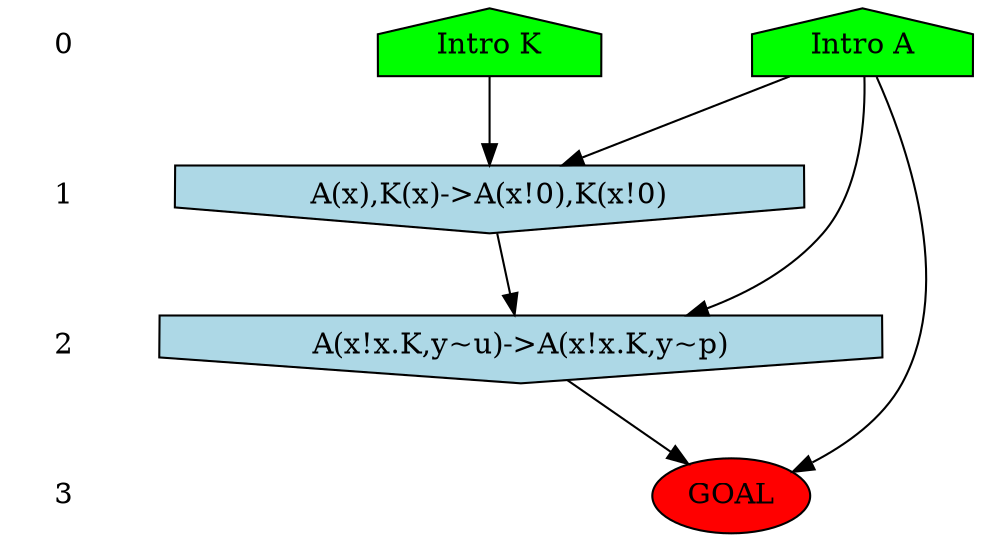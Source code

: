 /* Compression of 100 causal flows obtained in average at 1.053370E+00 t.u */
/* Compressed causal flows were: [1;2;3;4;5;6;7;8;9;10;11;12;13;14;15;16;17;18;19;20;21;22;23;24;25;26;27;28;29;30;31;32;33;34;35;36;37;38;39;40;41;42;43;44;45;46;47;48;49;50;51;52;53;54;55;56;57;58;59;60;61;62;63;64;65;66;67;68;69;70;71;72;73;74;75;76;77;78;79;80;81;82;83;84;85;86;87;88;89;90;91;92;93;94;95;96;97;98;99;100] */
digraph G{
 ranksep=.5 ; 
{ rank = same ; "0" [shape=plaintext] ; node_1 [label ="Intro A", shape=house, style=filled, fillcolor=green] ;
node_2 [label ="Intro K", shape=house, style=filled, fillcolor=green] ;
}
{ rank = same ; "1" [shape=plaintext] ; node_3 [label="A(x),K(x)->A(x!0),K(x!0)", shape=invhouse, style=filled, fillcolor = lightblue] ;
}
{ rank = same ; "2" [shape=plaintext] ; node_4 [label="A(x!x.K,y~u)->A(x!x.K,y~p)", shape=invhouse, style=filled, fillcolor = lightblue] ;
}
{ rank = same ; "3" [shape=plaintext] ; node_5 [label ="GOAL", style=filled, fillcolor=red] ;
}
"0" -> "1" [style="invis"]; 
"1" -> "2" [style="invis"]; 
"2" -> "3" [style="invis"]; 
node_1 -> node_3
node_2 -> node_3
node_1 -> node_4
node_3 -> node_4
node_1 -> node_5
node_4 -> node_5
}
/*
 Dot generation time: 0.000122
*/
